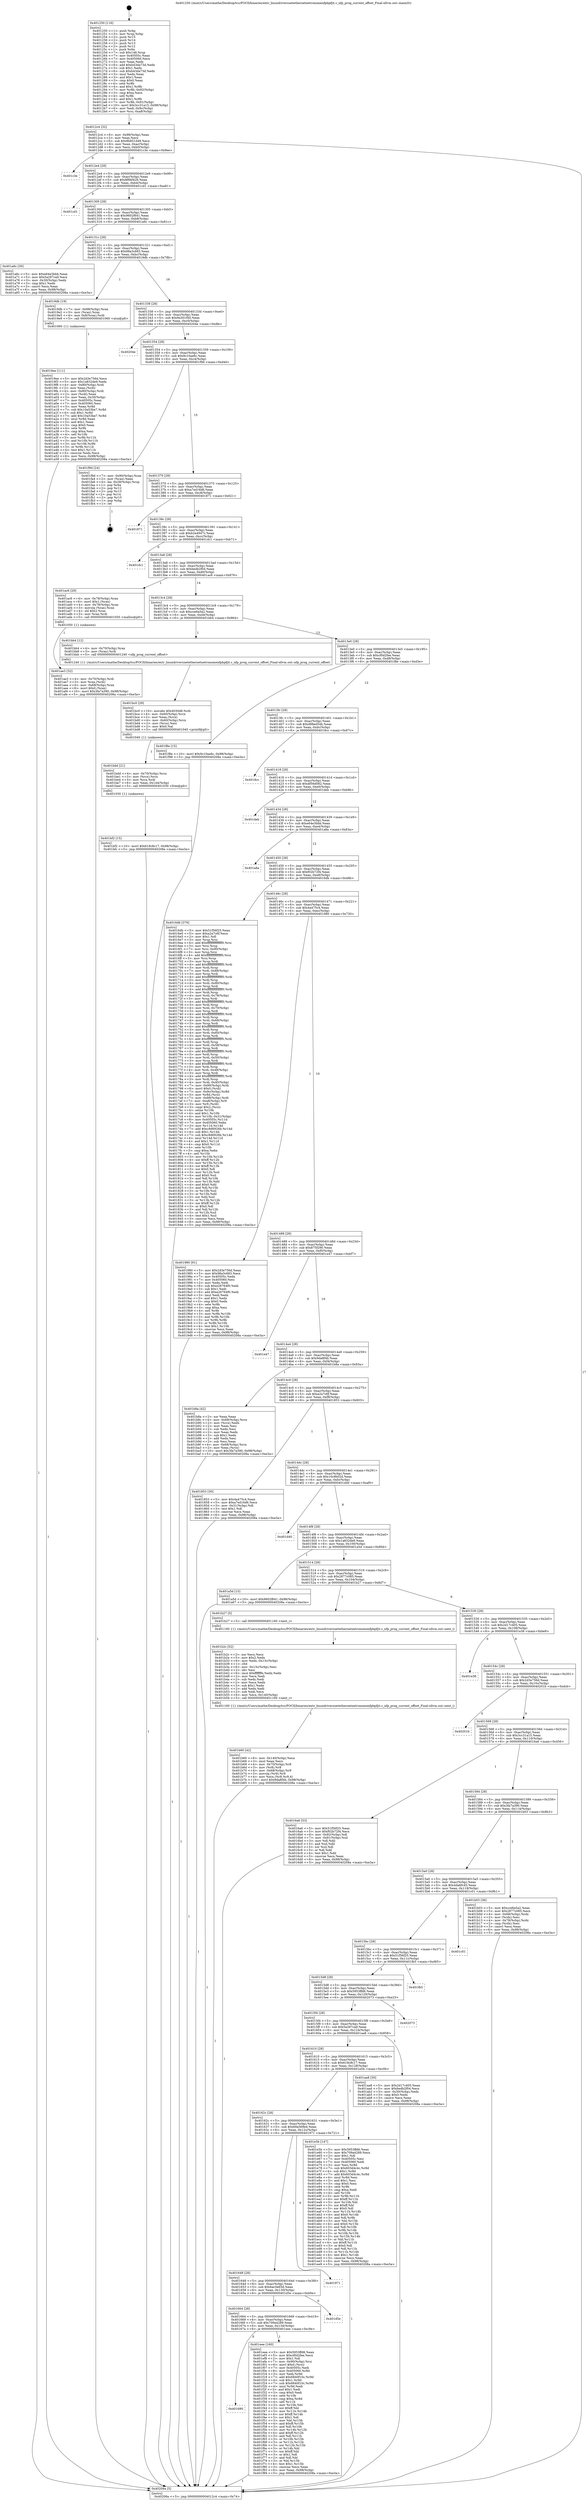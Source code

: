 digraph "0x401250" {
  label = "0x401250 (/mnt/c/Users/mathe/Desktop/tcc/POCII/binaries/extr_linuxdriversnetethernetnetronomenfpbpfjit.c_nfp_prog_current_offset_Final-ollvm.out::main(0))"
  labelloc = "t"
  node[shape=record]

  Entry [label="",width=0.3,height=0.3,shape=circle,fillcolor=black,style=filled]
  "0x4012c4" [label="{
     0x4012c4 [32]\l
     | [instrs]\l
     &nbsp;&nbsp;0x4012c4 \<+6\>: mov -0x98(%rbp),%eax\l
     &nbsp;&nbsp;0x4012ca \<+2\>: mov %eax,%ecx\l
     &nbsp;&nbsp;0x4012cc \<+6\>: sub $0x8b851d49,%ecx\l
     &nbsp;&nbsp;0x4012d2 \<+6\>: mov %eax,-0xac(%rbp)\l
     &nbsp;&nbsp;0x4012d8 \<+6\>: mov %ecx,-0xb0(%rbp)\l
     &nbsp;&nbsp;0x4012de \<+6\>: je 0000000000401c3e \<main+0x9ee\>\l
  }"]
  "0x401c3e" [label="{
     0x401c3e\l
  }", style=dashed]
  "0x4012e4" [label="{
     0x4012e4 [28]\l
     | [instrs]\l
     &nbsp;&nbsp;0x4012e4 \<+5\>: jmp 00000000004012e9 \<main+0x99\>\l
     &nbsp;&nbsp;0x4012e9 \<+6\>: mov -0xac(%rbp),%eax\l
     &nbsp;&nbsp;0x4012ef \<+5\>: sub $0x8f66f426,%eax\l
     &nbsp;&nbsp;0x4012f4 \<+6\>: mov %eax,-0xb4(%rbp)\l
     &nbsp;&nbsp;0x4012fa \<+6\>: je 0000000000401cd1 \<main+0xa81\>\l
  }"]
  Exit [label="",width=0.3,height=0.3,shape=circle,fillcolor=black,style=filled,peripheries=2]
  "0x401cd1" [label="{
     0x401cd1\l
  }", style=dashed]
  "0x401300" [label="{
     0x401300 [28]\l
     | [instrs]\l
     &nbsp;&nbsp;0x401300 \<+5\>: jmp 0000000000401305 \<main+0xb5\>\l
     &nbsp;&nbsp;0x401305 \<+6\>: mov -0xac(%rbp),%eax\l
     &nbsp;&nbsp;0x40130b \<+5\>: sub $0x9602f641,%eax\l
     &nbsp;&nbsp;0x401310 \<+6\>: mov %eax,-0xb8(%rbp)\l
     &nbsp;&nbsp;0x401316 \<+6\>: je 0000000000401a6c \<main+0x81c\>\l
  }"]
  "0x401680" [label="{
     0x401680\l
  }", style=dashed]
  "0x401a6c" [label="{
     0x401a6c [30]\l
     | [instrs]\l
     &nbsp;&nbsp;0x401a6c \<+5\>: mov $0xe64e3bbb,%eax\l
     &nbsp;&nbsp;0x401a71 \<+5\>: mov $0x5a287ca9,%ecx\l
     &nbsp;&nbsp;0x401a76 \<+3\>: mov -0x30(%rbp),%edx\l
     &nbsp;&nbsp;0x401a79 \<+3\>: cmp $0x1,%edx\l
     &nbsp;&nbsp;0x401a7c \<+3\>: cmovl %ecx,%eax\l
     &nbsp;&nbsp;0x401a7f \<+6\>: mov %eax,-0x98(%rbp)\l
     &nbsp;&nbsp;0x401a85 \<+5\>: jmp 000000000040208a \<main+0xe3a\>\l
  }"]
  "0x40131c" [label="{
     0x40131c [28]\l
     | [instrs]\l
     &nbsp;&nbsp;0x40131c \<+5\>: jmp 0000000000401321 \<main+0xd1\>\l
     &nbsp;&nbsp;0x401321 \<+6\>: mov -0xac(%rbp),%eax\l
     &nbsp;&nbsp;0x401327 \<+5\>: sub $0x98a3c683,%eax\l
     &nbsp;&nbsp;0x40132c \<+6\>: mov %eax,-0xbc(%rbp)\l
     &nbsp;&nbsp;0x401332 \<+6\>: je 00000000004019db \<main+0x78b\>\l
  }"]
  "0x401eee" [label="{
     0x401eee [160]\l
     | [instrs]\l
     &nbsp;&nbsp;0x401eee \<+5\>: mov $0x5953ffd6,%eax\l
     &nbsp;&nbsp;0x401ef3 \<+5\>: mov $0xcf0d2fee,%ecx\l
     &nbsp;&nbsp;0x401ef8 \<+2\>: mov $0x1,%dl\l
     &nbsp;&nbsp;0x401efa \<+7\>: mov -0x90(%rbp),%rsi\l
     &nbsp;&nbsp;0x401f01 \<+6\>: movl $0x0,(%rsi)\l
     &nbsp;&nbsp;0x401f07 \<+7\>: mov 0x40505c,%edi\l
     &nbsp;&nbsp;0x401f0e \<+8\>: mov 0x405060,%r8d\l
     &nbsp;&nbsp;0x401f16 \<+3\>: mov %edi,%r9d\l
     &nbsp;&nbsp;0x401f19 \<+7\>: add $0x6840f10c,%r9d\l
     &nbsp;&nbsp;0x401f20 \<+4\>: sub $0x1,%r9d\l
     &nbsp;&nbsp;0x401f24 \<+7\>: sub $0x6840f10c,%r9d\l
     &nbsp;&nbsp;0x401f2b \<+4\>: imul %r9d,%edi\l
     &nbsp;&nbsp;0x401f2f \<+3\>: and $0x1,%edi\l
     &nbsp;&nbsp;0x401f32 \<+3\>: cmp $0x0,%edi\l
     &nbsp;&nbsp;0x401f35 \<+4\>: sete %r10b\l
     &nbsp;&nbsp;0x401f39 \<+4\>: cmp $0xa,%r8d\l
     &nbsp;&nbsp;0x401f3d \<+4\>: setl %r11b\l
     &nbsp;&nbsp;0x401f41 \<+3\>: mov %r10b,%bl\l
     &nbsp;&nbsp;0x401f44 \<+3\>: xor $0xff,%bl\l
     &nbsp;&nbsp;0x401f47 \<+3\>: mov %r11b,%r14b\l
     &nbsp;&nbsp;0x401f4a \<+4\>: xor $0xff,%r14b\l
     &nbsp;&nbsp;0x401f4e \<+3\>: xor $0x1,%dl\l
     &nbsp;&nbsp;0x401f51 \<+3\>: mov %bl,%r15b\l
     &nbsp;&nbsp;0x401f54 \<+4\>: and $0xff,%r15b\l
     &nbsp;&nbsp;0x401f58 \<+3\>: and %dl,%r10b\l
     &nbsp;&nbsp;0x401f5b \<+3\>: mov %r14b,%r12b\l
     &nbsp;&nbsp;0x401f5e \<+4\>: and $0xff,%r12b\l
     &nbsp;&nbsp;0x401f62 \<+3\>: and %dl,%r11b\l
     &nbsp;&nbsp;0x401f65 \<+3\>: or %r10b,%r15b\l
     &nbsp;&nbsp;0x401f68 \<+3\>: or %r11b,%r12b\l
     &nbsp;&nbsp;0x401f6b \<+3\>: xor %r12b,%r15b\l
     &nbsp;&nbsp;0x401f6e \<+3\>: or %r14b,%bl\l
     &nbsp;&nbsp;0x401f71 \<+3\>: xor $0xff,%bl\l
     &nbsp;&nbsp;0x401f74 \<+3\>: or $0x1,%dl\l
     &nbsp;&nbsp;0x401f77 \<+2\>: and %dl,%bl\l
     &nbsp;&nbsp;0x401f79 \<+3\>: or %bl,%r15b\l
     &nbsp;&nbsp;0x401f7c \<+4\>: test $0x1,%r15b\l
     &nbsp;&nbsp;0x401f80 \<+3\>: cmovne %ecx,%eax\l
     &nbsp;&nbsp;0x401f83 \<+6\>: mov %eax,-0x98(%rbp)\l
     &nbsp;&nbsp;0x401f89 \<+5\>: jmp 000000000040208a \<main+0xe3a\>\l
  }"]
  "0x4019db" [label="{
     0x4019db [19]\l
     | [instrs]\l
     &nbsp;&nbsp;0x4019db \<+7\>: mov -0x88(%rbp),%rax\l
     &nbsp;&nbsp;0x4019e2 \<+3\>: mov (%rax),%rax\l
     &nbsp;&nbsp;0x4019e5 \<+4\>: mov 0x8(%rax),%rdi\l
     &nbsp;&nbsp;0x4019e9 \<+5\>: call 0000000000401060 \<atoi@plt\>\l
     | [calls]\l
     &nbsp;&nbsp;0x401060 \{1\} (unknown)\l
  }"]
  "0x401338" [label="{
     0x401338 [28]\l
     | [instrs]\l
     &nbsp;&nbsp;0x401338 \<+5\>: jmp 000000000040133d \<main+0xed\>\l
     &nbsp;&nbsp;0x40133d \<+6\>: mov -0xac(%rbp),%eax\l
     &nbsp;&nbsp;0x401343 \<+5\>: sub $0x9a301f40,%eax\l
     &nbsp;&nbsp;0x401348 \<+6\>: mov %eax,-0xc0(%rbp)\l
     &nbsp;&nbsp;0x40134e \<+6\>: je 000000000040204e \<main+0xdfe\>\l
  }"]
  "0x401664" [label="{
     0x401664 [28]\l
     | [instrs]\l
     &nbsp;&nbsp;0x401664 \<+5\>: jmp 0000000000401669 \<main+0x419\>\l
     &nbsp;&nbsp;0x401669 \<+6\>: mov -0xac(%rbp),%eax\l
     &nbsp;&nbsp;0x40166f \<+5\>: sub $0x709a4289,%eax\l
     &nbsp;&nbsp;0x401674 \<+6\>: mov %eax,-0x134(%rbp)\l
     &nbsp;&nbsp;0x40167a \<+6\>: je 0000000000401eee \<main+0xc9e\>\l
  }"]
  "0x40204e" [label="{
     0x40204e\l
  }", style=dashed]
  "0x401354" [label="{
     0x401354 [28]\l
     | [instrs]\l
     &nbsp;&nbsp;0x401354 \<+5\>: jmp 0000000000401359 \<main+0x109\>\l
     &nbsp;&nbsp;0x401359 \<+6\>: mov -0xac(%rbp),%eax\l
     &nbsp;&nbsp;0x40135f \<+5\>: sub $0x9c10ae6c,%eax\l
     &nbsp;&nbsp;0x401364 \<+6\>: mov %eax,-0xc4(%rbp)\l
     &nbsp;&nbsp;0x40136a \<+6\>: je 0000000000401f9d \<main+0xd4d\>\l
  }"]
  "0x401d5e" [label="{
     0x401d5e\l
  }", style=dashed]
  "0x401f9d" [label="{
     0x401f9d [24]\l
     | [instrs]\l
     &nbsp;&nbsp;0x401f9d \<+7\>: mov -0x90(%rbp),%rax\l
     &nbsp;&nbsp;0x401fa4 \<+2\>: mov (%rax),%eax\l
     &nbsp;&nbsp;0x401fa6 \<+4\>: lea -0x28(%rbp),%rsp\l
     &nbsp;&nbsp;0x401faa \<+1\>: pop %rbx\l
     &nbsp;&nbsp;0x401fab \<+2\>: pop %r12\l
     &nbsp;&nbsp;0x401fad \<+2\>: pop %r13\l
     &nbsp;&nbsp;0x401faf \<+2\>: pop %r14\l
     &nbsp;&nbsp;0x401fb1 \<+2\>: pop %r15\l
     &nbsp;&nbsp;0x401fb3 \<+1\>: pop %rbp\l
     &nbsp;&nbsp;0x401fb4 \<+1\>: ret\l
  }"]
  "0x401370" [label="{
     0x401370 [28]\l
     | [instrs]\l
     &nbsp;&nbsp;0x401370 \<+5\>: jmp 0000000000401375 \<main+0x125\>\l
     &nbsp;&nbsp;0x401375 \<+6\>: mov -0xac(%rbp),%eax\l
     &nbsp;&nbsp;0x40137b \<+5\>: sub $0xa7ed16d6,%eax\l
     &nbsp;&nbsp;0x401380 \<+6\>: mov %eax,-0xc8(%rbp)\l
     &nbsp;&nbsp;0x401386 \<+6\>: je 0000000000401871 \<main+0x621\>\l
  }"]
  "0x401648" [label="{
     0x401648 [28]\l
     | [instrs]\l
     &nbsp;&nbsp;0x401648 \<+5\>: jmp 000000000040164d \<main+0x3fd\>\l
     &nbsp;&nbsp;0x40164d \<+6\>: mov -0xac(%rbp),%eax\l
     &nbsp;&nbsp;0x401653 \<+5\>: sub $0x6ac5e65d,%eax\l
     &nbsp;&nbsp;0x401658 \<+6\>: mov %eax,-0x130(%rbp)\l
     &nbsp;&nbsp;0x40165e \<+6\>: je 0000000000401d5e \<main+0xb0e\>\l
  }"]
  "0x401871" [label="{
     0x401871\l
  }", style=dashed]
  "0x40138c" [label="{
     0x40138c [28]\l
     | [instrs]\l
     &nbsp;&nbsp;0x40138c \<+5\>: jmp 0000000000401391 \<main+0x141\>\l
     &nbsp;&nbsp;0x401391 \<+6\>: mov -0xac(%rbp),%eax\l
     &nbsp;&nbsp;0x401397 \<+5\>: sub $0xb2e4947c,%eax\l
     &nbsp;&nbsp;0x40139c \<+6\>: mov %eax,-0xcc(%rbp)\l
     &nbsp;&nbsp;0x4013a2 \<+6\>: je 0000000000401dc1 \<main+0xb71\>\l
  }"]
  "0x401971" [label="{
     0x401971\l
  }", style=dashed]
  "0x401dc1" [label="{
     0x401dc1\l
  }", style=dashed]
  "0x4013a8" [label="{
     0x4013a8 [28]\l
     | [instrs]\l
     &nbsp;&nbsp;0x4013a8 \<+5\>: jmp 00000000004013ad \<main+0x15d\>\l
     &nbsp;&nbsp;0x4013ad \<+6\>: mov -0xac(%rbp),%eax\l
     &nbsp;&nbsp;0x4013b3 \<+5\>: sub $0xbedb2f04,%eax\l
     &nbsp;&nbsp;0x4013b8 \<+6\>: mov %eax,-0xd0(%rbp)\l
     &nbsp;&nbsp;0x4013be \<+6\>: je 0000000000401ac6 \<main+0x876\>\l
  }"]
  "0x40162c" [label="{
     0x40162c [28]\l
     | [instrs]\l
     &nbsp;&nbsp;0x40162c \<+5\>: jmp 0000000000401631 \<main+0x3e1\>\l
     &nbsp;&nbsp;0x401631 \<+6\>: mov -0xac(%rbp),%eax\l
     &nbsp;&nbsp;0x401637 \<+5\>: sub $0x69a569e4,%eax\l
     &nbsp;&nbsp;0x40163c \<+6\>: mov %eax,-0x12c(%rbp)\l
     &nbsp;&nbsp;0x401642 \<+6\>: je 0000000000401971 \<main+0x721\>\l
  }"]
  "0x401ac6" [label="{
     0x401ac6 [29]\l
     | [instrs]\l
     &nbsp;&nbsp;0x401ac6 \<+4\>: mov -0x78(%rbp),%rax\l
     &nbsp;&nbsp;0x401aca \<+6\>: movl $0x1,(%rax)\l
     &nbsp;&nbsp;0x401ad0 \<+4\>: mov -0x78(%rbp),%rax\l
     &nbsp;&nbsp;0x401ad4 \<+3\>: movslq (%rax),%rax\l
     &nbsp;&nbsp;0x401ad7 \<+4\>: shl $0x2,%rax\l
     &nbsp;&nbsp;0x401adb \<+3\>: mov %rax,%rdi\l
     &nbsp;&nbsp;0x401ade \<+5\>: call 0000000000401050 \<malloc@plt\>\l
     | [calls]\l
     &nbsp;&nbsp;0x401050 \{1\} (unknown)\l
  }"]
  "0x4013c4" [label="{
     0x4013c4 [28]\l
     | [instrs]\l
     &nbsp;&nbsp;0x4013c4 \<+5\>: jmp 00000000004013c9 \<main+0x179\>\l
     &nbsp;&nbsp;0x4013c9 \<+6\>: mov -0xac(%rbp),%eax\l
     &nbsp;&nbsp;0x4013cf \<+5\>: sub $0xcce6a5a2,%eax\l
     &nbsp;&nbsp;0x4013d4 \<+6\>: mov %eax,-0xd4(%rbp)\l
     &nbsp;&nbsp;0x4013da \<+6\>: je 0000000000401bb4 \<main+0x964\>\l
  }"]
  "0x401e5b" [label="{
     0x401e5b [147]\l
     | [instrs]\l
     &nbsp;&nbsp;0x401e5b \<+5\>: mov $0x5953ffd6,%eax\l
     &nbsp;&nbsp;0x401e60 \<+5\>: mov $0x709a4289,%ecx\l
     &nbsp;&nbsp;0x401e65 \<+2\>: mov $0x1,%dl\l
     &nbsp;&nbsp;0x401e67 \<+7\>: mov 0x40505c,%esi\l
     &nbsp;&nbsp;0x401e6e \<+7\>: mov 0x405060,%edi\l
     &nbsp;&nbsp;0x401e75 \<+3\>: mov %esi,%r8d\l
     &nbsp;&nbsp;0x401e78 \<+7\>: sub $0x603d4c4c,%r8d\l
     &nbsp;&nbsp;0x401e7f \<+4\>: sub $0x1,%r8d\l
     &nbsp;&nbsp;0x401e83 \<+7\>: add $0x603d4c4c,%r8d\l
     &nbsp;&nbsp;0x401e8a \<+4\>: imul %r8d,%esi\l
     &nbsp;&nbsp;0x401e8e \<+3\>: and $0x1,%esi\l
     &nbsp;&nbsp;0x401e91 \<+3\>: cmp $0x0,%esi\l
     &nbsp;&nbsp;0x401e94 \<+4\>: sete %r9b\l
     &nbsp;&nbsp;0x401e98 \<+3\>: cmp $0xa,%edi\l
     &nbsp;&nbsp;0x401e9b \<+4\>: setl %r10b\l
     &nbsp;&nbsp;0x401e9f \<+3\>: mov %r9b,%r11b\l
     &nbsp;&nbsp;0x401ea2 \<+4\>: xor $0xff,%r11b\l
     &nbsp;&nbsp;0x401ea6 \<+3\>: mov %r10b,%bl\l
     &nbsp;&nbsp;0x401ea9 \<+3\>: xor $0xff,%bl\l
     &nbsp;&nbsp;0x401eac \<+3\>: xor $0x0,%dl\l
     &nbsp;&nbsp;0x401eaf \<+3\>: mov %r11b,%r14b\l
     &nbsp;&nbsp;0x401eb2 \<+4\>: and $0x0,%r14b\l
     &nbsp;&nbsp;0x401eb6 \<+3\>: and %dl,%r9b\l
     &nbsp;&nbsp;0x401eb9 \<+3\>: mov %bl,%r15b\l
     &nbsp;&nbsp;0x401ebc \<+4\>: and $0x0,%r15b\l
     &nbsp;&nbsp;0x401ec0 \<+3\>: and %dl,%r10b\l
     &nbsp;&nbsp;0x401ec3 \<+3\>: or %r9b,%r14b\l
     &nbsp;&nbsp;0x401ec6 \<+3\>: or %r10b,%r15b\l
     &nbsp;&nbsp;0x401ec9 \<+3\>: xor %r15b,%r14b\l
     &nbsp;&nbsp;0x401ecc \<+3\>: or %bl,%r11b\l
     &nbsp;&nbsp;0x401ecf \<+4\>: xor $0xff,%r11b\l
     &nbsp;&nbsp;0x401ed3 \<+3\>: or $0x0,%dl\l
     &nbsp;&nbsp;0x401ed6 \<+3\>: and %dl,%r11b\l
     &nbsp;&nbsp;0x401ed9 \<+3\>: or %r11b,%r14b\l
     &nbsp;&nbsp;0x401edc \<+4\>: test $0x1,%r14b\l
     &nbsp;&nbsp;0x401ee0 \<+3\>: cmovne %ecx,%eax\l
     &nbsp;&nbsp;0x401ee3 \<+6\>: mov %eax,-0x98(%rbp)\l
     &nbsp;&nbsp;0x401ee9 \<+5\>: jmp 000000000040208a \<main+0xe3a\>\l
  }"]
  "0x401bb4" [label="{
     0x401bb4 [12]\l
     | [instrs]\l
     &nbsp;&nbsp;0x401bb4 \<+4\>: mov -0x70(%rbp),%rax\l
     &nbsp;&nbsp;0x401bb8 \<+3\>: mov (%rax),%rdi\l
     &nbsp;&nbsp;0x401bbb \<+5\>: call 0000000000401240 \<nfp_prog_current_offset\>\l
     | [calls]\l
     &nbsp;&nbsp;0x401240 \{1\} (/mnt/c/Users/mathe/Desktop/tcc/POCII/binaries/extr_linuxdriversnetethernetnetronomenfpbpfjit.c_nfp_prog_current_offset_Final-ollvm.out::nfp_prog_current_offset)\l
  }"]
  "0x4013e0" [label="{
     0x4013e0 [28]\l
     | [instrs]\l
     &nbsp;&nbsp;0x4013e0 \<+5\>: jmp 00000000004013e5 \<main+0x195\>\l
     &nbsp;&nbsp;0x4013e5 \<+6\>: mov -0xac(%rbp),%eax\l
     &nbsp;&nbsp;0x4013eb \<+5\>: sub $0xcf0d2fee,%eax\l
     &nbsp;&nbsp;0x4013f0 \<+6\>: mov %eax,-0xd8(%rbp)\l
     &nbsp;&nbsp;0x4013f6 \<+6\>: je 0000000000401f8e \<main+0xd3e\>\l
  }"]
  "0x401bf2" [label="{
     0x401bf2 [15]\l
     | [instrs]\l
     &nbsp;&nbsp;0x401bf2 \<+10\>: movl $0x618c8c17,-0x98(%rbp)\l
     &nbsp;&nbsp;0x401bfc \<+5\>: jmp 000000000040208a \<main+0xe3a\>\l
  }"]
  "0x401f8e" [label="{
     0x401f8e [15]\l
     | [instrs]\l
     &nbsp;&nbsp;0x401f8e \<+10\>: movl $0x9c10ae6c,-0x98(%rbp)\l
     &nbsp;&nbsp;0x401f98 \<+5\>: jmp 000000000040208a \<main+0xe3a\>\l
  }"]
  "0x4013fc" [label="{
     0x4013fc [28]\l
     | [instrs]\l
     &nbsp;&nbsp;0x4013fc \<+5\>: jmp 0000000000401401 \<main+0x1b1\>\l
     &nbsp;&nbsp;0x401401 \<+6\>: mov -0xac(%rbp),%eax\l
     &nbsp;&nbsp;0x401407 \<+5\>: sub $0xd88ed54b,%eax\l
     &nbsp;&nbsp;0x40140c \<+6\>: mov %eax,-0xdc(%rbp)\l
     &nbsp;&nbsp;0x401412 \<+6\>: je 00000000004018cc \<main+0x67c\>\l
  }"]
  "0x401bdd" [label="{
     0x401bdd [21]\l
     | [instrs]\l
     &nbsp;&nbsp;0x401bdd \<+4\>: mov -0x70(%rbp),%rcx\l
     &nbsp;&nbsp;0x401be1 \<+3\>: mov (%rcx),%rcx\l
     &nbsp;&nbsp;0x401be4 \<+3\>: mov %rcx,%rdi\l
     &nbsp;&nbsp;0x401be7 \<+6\>: mov %eax,-0x144(%rbp)\l
     &nbsp;&nbsp;0x401bed \<+5\>: call 0000000000401030 \<free@plt\>\l
     | [calls]\l
     &nbsp;&nbsp;0x401030 \{1\} (unknown)\l
  }"]
  "0x4018cc" [label="{
     0x4018cc\l
  }", style=dashed]
  "0x401418" [label="{
     0x401418 [28]\l
     | [instrs]\l
     &nbsp;&nbsp;0x401418 \<+5\>: jmp 000000000040141d \<main+0x1cd\>\l
     &nbsp;&nbsp;0x40141d \<+6\>: mov -0xac(%rbp),%eax\l
     &nbsp;&nbsp;0x401423 \<+5\>: sub $0xdf56d082,%eax\l
     &nbsp;&nbsp;0x401428 \<+6\>: mov %eax,-0xe0(%rbp)\l
     &nbsp;&nbsp;0x40142e \<+6\>: je 0000000000401deb \<main+0xb9b\>\l
  }"]
  "0x401bc0" [label="{
     0x401bc0 [29]\l
     | [instrs]\l
     &nbsp;&nbsp;0x401bc0 \<+10\>: movabs $0x4030d6,%rdi\l
     &nbsp;&nbsp;0x401bca \<+4\>: mov -0x60(%rbp),%rcx\l
     &nbsp;&nbsp;0x401bce \<+2\>: mov %eax,(%rcx)\l
     &nbsp;&nbsp;0x401bd0 \<+4\>: mov -0x60(%rbp),%rcx\l
     &nbsp;&nbsp;0x401bd4 \<+2\>: mov (%rcx),%esi\l
     &nbsp;&nbsp;0x401bd6 \<+2\>: mov $0x0,%al\l
     &nbsp;&nbsp;0x401bd8 \<+5\>: call 0000000000401040 \<printf@plt\>\l
     | [calls]\l
     &nbsp;&nbsp;0x401040 \{1\} (unknown)\l
  }"]
  "0x401deb" [label="{
     0x401deb\l
  }", style=dashed]
  "0x401434" [label="{
     0x401434 [28]\l
     | [instrs]\l
     &nbsp;&nbsp;0x401434 \<+5\>: jmp 0000000000401439 \<main+0x1e9\>\l
     &nbsp;&nbsp;0x401439 \<+6\>: mov -0xac(%rbp),%eax\l
     &nbsp;&nbsp;0x40143f \<+5\>: sub $0xe64e3bbb,%eax\l
     &nbsp;&nbsp;0x401444 \<+6\>: mov %eax,-0xe4(%rbp)\l
     &nbsp;&nbsp;0x40144a \<+6\>: je 0000000000401a8a \<main+0x83a\>\l
  }"]
  "0x401b60" [label="{
     0x401b60 [42]\l
     | [instrs]\l
     &nbsp;&nbsp;0x401b60 \<+6\>: mov -0x140(%rbp),%ecx\l
     &nbsp;&nbsp;0x401b66 \<+3\>: imul %eax,%ecx\l
     &nbsp;&nbsp;0x401b69 \<+4\>: mov -0x70(%rbp),%r8\l
     &nbsp;&nbsp;0x401b6d \<+3\>: mov (%r8),%r8\l
     &nbsp;&nbsp;0x401b70 \<+4\>: mov -0x68(%rbp),%r9\l
     &nbsp;&nbsp;0x401b74 \<+3\>: movslq (%r9),%r9\l
     &nbsp;&nbsp;0x401b77 \<+4\>: mov %ecx,(%r8,%r9,4)\l
     &nbsp;&nbsp;0x401b7b \<+10\>: movl $0x9da8f4b,-0x98(%rbp)\l
     &nbsp;&nbsp;0x401b85 \<+5\>: jmp 000000000040208a \<main+0xe3a\>\l
  }"]
  "0x401a8a" [label="{
     0x401a8a\l
  }", style=dashed]
  "0x401450" [label="{
     0x401450 [28]\l
     | [instrs]\l
     &nbsp;&nbsp;0x401450 \<+5\>: jmp 0000000000401455 \<main+0x205\>\l
     &nbsp;&nbsp;0x401455 \<+6\>: mov -0xac(%rbp),%eax\l
     &nbsp;&nbsp;0x40145b \<+5\>: sub $0xf02b72f4,%eax\l
     &nbsp;&nbsp;0x401460 \<+6\>: mov %eax,-0xe8(%rbp)\l
     &nbsp;&nbsp;0x401466 \<+6\>: je 00000000004016db \<main+0x48b\>\l
  }"]
  "0x401b2c" [label="{
     0x401b2c [52]\l
     | [instrs]\l
     &nbsp;&nbsp;0x401b2c \<+2\>: xor %ecx,%ecx\l
     &nbsp;&nbsp;0x401b2e \<+5\>: mov $0x2,%edx\l
     &nbsp;&nbsp;0x401b33 \<+6\>: mov %edx,-0x13c(%rbp)\l
     &nbsp;&nbsp;0x401b39 \<+1\>: cltd\l
     &nbsp;&nbsp;0x401b3a \<+6\>: mov -0x13c(%rbp),%esi\l
     &nbsp;&nbsp;0x401b40 \<+2\>: idiv %esi\l
     &nbsp;&nbsp;0x401b42 \<+6\>: imul $0xfffffffe,%edx,%edx\l
     &nbsp;&nbsp;0x401b48 \<+2\>: mov %ecx,%edi\l
     &nbsp;&nbsp;0x401b4a \<+2\>: sub %edx,%edi\l
     &nbsp;&nbsp;0x401b4c \<+2\>: mov %ecx,%edx\l
     &nbsp;&nbsp;0x401b4e \<+3\>: sub $0x1,%edx\l
     &nbsp;&nbsp;0x401b51 \<+2\>: add %edx,%edi\l
     &nbsp;&nbsp;0x401b53 \<+2\>: sub %edi,%ecx\l
     &nbsp;&nbsp;0x401b55 \<+6\>: mov %ecx,-0x140(%rbp)\l
     &nbsp;&nbsp;0x401b5b \<+5\>: call 0000000000401160 \<next_i\>\l
     | [calls]\l
     &nbsp;&nbsp;0x401160 \{1\} (/mnt/c/Users/mathe/Desktop/tcc/POCII/binaries/extr_linuxdriversnetethernetnetronomenfpbpfjit.c_nfp_prog_current_offset_Final-ollvm.out::next_i)\l
  }"]
  "0x4016db" [label="{
     0x4016db [376]\l
     | [instrs]\l
     &nbsp;&nbsp;0x4016db \<+5\>: mov $0x51f56f25,%eax\l
     &nbsp;&nbsp;0x4016e0 \<+5\>: mov $0xa2a7c6f,%ecx\l
     &nbsp;&nbsp;0x4016e5 \<+2\>: mov $0x1,%dl\l
     &nbsp;&nbsp;0x4016e7 \<+3\>: mov %rsp,%rsi\l
     &nbsp;&nbsp;0x4016ea \<+4\>: add $0xfffffffffffffff0,%rsi\l
     &nbsp;&nbsp;0x4016ee \<+3\>: mov %rsi,%rsp\l
     &nbsp;&nbsp;0x4016f1 \<+7\>: mov %rsi,-0x90(%rbp)\l
     &nbsp;&nbsp;0x4016f8 \<+3\>: mov %rsp,%rsi\l
     &nbsp;&nbsp;0x4016fb \<+4\>: add $0xfffffffffffffff0,%rsi\l
     &nbsp;&nbsp;0x4016ff \<+3\>: mov %rsi,%rsp\l
     &nbsp;&nbsp;0x401702 \<+3\>: mov %rsp,%rdi\l
     &nbsp;&nbsp;0x401705 \<+4\>: add $0xfffffffffffffff0,%rdi\l
     &nbsp;&nbsp;0x401709 \<+3\>: mov %rdi,%rsp\l
     &nbsp;&nbsp;0x40170c \<+7\>: mov %rdi,-0x88(%rbp)\l
     &nbsp;&nbsp;0x401713 \<+3\>: mov %rsp,%rdi\l
     &nbsp;&nbsp;0x401716 \<+4\>: add $0xfffffffffffffff0,%rdi\l
     &nbsp;&nbsp;0x40171a \<+3\>: mov %rdi,%rsp\l
     &nbsp;&nbsp;0x40171d \<+4\>: mov %rdi,-0x80(%rbp)\l
     &nbsp;&nbsp;0x401721 \<+3\>: mov %rsp,%rdi\l
     &nbsp;&nbsp;0x401724 \<+4\>: add $0xfffffffffffffff0,%rdi\l
     &nbsp;&nbsp;0x401728 \<+3\>: mov %rdi,%rsp\l
     &nbsp;&nbsp;0x40172b \<+4\>: mov %rdi,-0x78(%rbp)\l
     &nbsp;&nbsp;0x40172f \<+3\>: mov %rsp,%rdi\l
     &nbsp;&nbsp;0x401732 \<+4\>: add $0xfffffffffffffff0,%rdi\l
     &nbsp;&nbsp;0x401736 \<+3\>: mov %rdi,%rsp\l
     &nbsp;&nbsp;0x401739 \<+4\>: mov %rdi,-0x70(%rbp)\l
     &nbsp;&nbsp;0x40173d \<+3\>: mov %rsp,%rdi\l
     &nbsp;&nbsp;0x401740 \<+4\>: add $0xfffffffffffffff0,%rdi\l
     &nbsp;&nbsp;0x401744 \<+3\>: mov %rdi,%rsp\l
     &nbsp;&nbsp;0x401747 \<+4\>: mov %rdi,-0x68(%rbp)\l
     &nbsp;&nbsp;0x40174b \<+3\>: mov %rsp,%rdi\l
     &nbsp;&nbsp;0x40174e \<+4\>: add $0xfffffffffffffff0,%rdi\l
     &nbsp;&nbsp;0x401752 \<+3\>: mov %rdi,%rsp\l
     &nbsp;&nbsp;0x401755 \<+4\>: mov %rdi,-0x60(%rbp)\l
     &nbsp;&nbsp;0x401759 \<+3\>: mov %rsp,%rdi\l
     &nbsp;&nbsp;0x40175c \<+4\>: add $0xfffffffffffffff0,%rdi\l
     &nbsp;&nbsp;0x401760 \<+3\>: mov %rdi,%rsp\l
     &nbsp;&nbsp;0x401763 \<+4\>: mov %rdi,-0x58(%rbp)\l
     &nbsp;&nbsp;0x401767 \<+3\>: mov %rsp,%rdi\l
     &nbsp;&nbsp;0x40176a \<+4\>: add $0xfffffffffffffff0,%rdi\l
     &nbsp;&nbsp;0x40176e \<+3\>: mov %rdi,%rsp\l
     &nbsp;&nbsp;0x401771 \<+4\>: mov %rdi,-0x50(%rbp)\l
     &nbsp;&nbsp;0x401775 \<+3\>: mov %rsp,%rdi\l
     &nbsp;&nbsp;0x401778 \<+4\>: add $0xfffffffffffffff0,%rdi\l
     &nbsp;&nbsp;0x40177c \<+3\>: mov %rdi,%rsp\l
     &nbsp;&nbsp;0x40177f \<+4\>: mov %rdi,-0x48(%rbp)\l
     &nbsp;&nbsp;0x401783 \<+3\>: mov %rsp,%rdi\l
     &nbsp;&nbsp;0x401786 \<+4\>: add $0xfffffffffffffff0,%rdi\l
     &nbsp;&nbsp;0x40178a \<+3\>: mov %rdi,%rsp\l
     &nbsp;&nbsp;0x40178d \<+4\>: mov %rdi,-0x40(%rbp)\l
     &nbsp;&nbsp;0x401791 \<+7\>: mov -0x90(%rbp),%rdi\l
     &nbsp;&nbsp;0x401798 \<+6\>: movl $0x0,(%rdi)\l
     &nbsp;&nbsp;0x40179e \<+7\>: mov -0x9c(%rbp),%r8d\l
     &nbsp;&nbsp;0x4017a5 \<+3\>: mov %r8d,(%rsi)\l
     &nbsp;&nbsp;0x4017a8 \<+7\>: mov -0x88(%rbp),%rdi\l
     &nbsp;&nbsp;0x4017af \<+7\>: mov -0xa8(%rbp),%r9\l
     &nbsp;&nbsp;0x4017b6 \<+3\>: mov %r9,(%rdi)\l
     &nbsp;&nbsp;0x4017b9 \<+3\>: cmpl $0x2,(%rsi)\l
     &nbsp;&nbsp;0x4017bc \<+4\>: setne %r10b\l
     &nbsp;&nbsp;0x4017c0 \<+4\>: and $0x1,%r10b\l
     &nbsp;&nbsp;0x4017c4 \<+4\>: mov %r10b,-0x31(%rbp)\l
     &nbsp;&nbsp;0x4017c8 \<+8\>: mov 0x40505c,%r11d\l
     &nbsp;&nbsp;0x4017d0 \<+7\>: mov 0x405060,%ebx\l
     &nbsp;&nbsp;0x4017d7 \<+3\>: mov %r11d,%r14d\l
     &nbsp;&nbsp;0x4017da \<+7\>: add $0xc9d6926b,%r14d\l
     &nbsp;&nbsp;0x4017e1 \<+4\>: sub $0x1,%r14d\l
     &nbsp;&nbsp;0x4017e5 \<+7\>: sub $0xc9d6926b,%r14d\l
     &nbsp;&nbsp;0x4017ec \<+4\>: imul %r14d,%r11d\l
     &nbsp;&nbsp;0x4017f0 \<+4\>: and $0x1,%r11d\l
     &nbsp;&nbsp;0x4017f4 \<+4\>: cmp $0x0,%r11d\l
     &nbsp;&nbsp;0x4017f8 \<+4\>: sete %r10b\l
     &nbsp;&nbsp;0x4017fc \<+3\>: cmp $0xa,%ebx\l
     &nbsp;&nbsp;0x4017ff \<+4\>: setl %r15b\l
     &nbsp;&nbsp;0x401803 \<+3\>: mov %r10b,%r12b\l
     &nbsp;&nbsp;0x401806 \<+4\>: xor $0xff,%r12b\l
     &nbsp;&nbsp;0x40180a \<+3\>: mov %r15b,%r13b\l
     &nbsp;&nbsp;0x40180d \<+4\>: xor $0xff,%r13b\l
     &nbsp;&nbsp;0x401811 \<+3\>: xor $0x0,%dl\l
     &nbsp;&nbsp;0x401814 \<+3\>: mov %r12b,%sil\l
     &nbsp;&nbsp;0x401817 \<+4\>: and $0x0,%sil\l
     &nbsp;&nbsp;0x40181b \<+3\>: and %dl,%r10b\l
     &nbsp;&nbsp;0x40181e \<+3\>: mov %r13b,%dil\l
     &nbsp;&nbsp;0x401821 \<+4\>: and $0x0,%dil\l
     &nbsp;&nbsp;0x401825 \<+3\>: and %dl,%r15b\l
     &nbsp;&nbsp;0x401828 \<+3\>: or %r10b,%sil\l
     &nbsp;&nbsp;0x40182b \<+3\>: or %r15b,%dil\l
     &nbsp;&nbsp;0x40182e \<+3\>: xor %dil,%sil\l
     &nbsp;&nbsp;0x401831 \<+3\>: or %r13b,%r12b\l
     &nbsp;&nbsp;0x401834 \<+4\>: xor $0xff,%r12b\l
     &nbsp;&nbsp;0x401838 \<+3\>: or $0x0,%dl\l
     &nbsp;&nbsp;0x40183b \<+3\>: and %dl,%r12b\l
     &nbsp;&nbsp;0x40183e \<+3\>: or %r12b,%sil\l
     &nbsp;&nbsp;0x401841 \<+4\>: test $0x1,%sil\l
     &nbsp;&nbsp;0x401845 \<+3\>: cmovne %ecx,%eax\l
     &nbsp;&nbsp;0x401848 \<+6\>: mov %eax,-0x98(%rbp)\l
     &nbsp;&nbsp;0x40184e \<+5\>: jmp 000000000040208a \<main+0xe3a\>\l
  }"]
  "0x40146c" [label="{
     0x40146c [28]\l
     | [instrs]\l
     &nbsp;&nbsp;0x40146c \<+5\>: jmp 0000000000401471 \<main+0x221\>\l
     &nbsp;&nbsp;0x401471 \<+6\>: mov -0xac(%rbp),%eax\l
     &nbsp;&nbsp;0x401477 \<+5\>: sub $0x4a475c4,%eax\l
     &nbsp;&nbsp;0x40147c \<+6\>: mov %eax,-0xec(%rbp)\l
     &nbsp;&nbsp;0x401482 \<+6\>: je 0000000000401980 \<main+0x730\>\l
  }"]
  "0x401ae3" [label="{
     0x401ae3 [32]\l
     | [instrs]\l
     &nbsp;&nbsp;0x401ae3 \<+4\>: mov -0x70(%rbp),%rdi\l
     &nbsp;&nbsp;0x401ae7 \<+3\>: mov %rax,(%rdi)\l
     &nbsp;&nbsp;0x401aea \<+4\>: mov -0x68(%rbp),%rax\l
     &nbsp;&nbsp;0x401aee \<+6\>: movl $0x0,(%rax)\l
     &nbsp;&nbsp;0x401af4 \<+10\>: movl $0x3fa7a390,-0x98(%rbp)\l
     &nbsp;&nbsp;0x401afe \<+5\>: jmp 000000000040208a \<main+0xe3a\>\l
  }"]
  "0x401980" [label="{
     0x401980 [91]\l
     | [instrs]\l
     &nbsp;&nbsp;0x401980 \<+5\>: mov $0x2d3e756d,%eax\l
     &nbsp;&nbsp;0x401985 \<+5\>: mov $0x98a3c683,%ecx\l
     &nbsp;&nbsp;0x40198a \<+7\>: mov 0x40505c,%edx\l
     &nbsp;&nbsp;0x401991 \<+7\>: mov 0x405060,%esi\l
     &nbsp;&nbsp;0x401998 \<+2\>: mov %edx,%edi\l
     &nbsp;&nbsp;0x40199a \<+6\>: sub $0xe26764f0,%edi\l
     &nbsp;&nbsp;0x4019a0 \<+3\>: sub $0x1,%edi\l
     &nbsp;&nbsp;0x4019a3 \<+6\>: add $0xe26764f0,%edi\l
     &nbsp;&nbsp;0x4019a9 \<+3\>: imul %edi,%edx\l
     &nbsp;&nbsp;0x4019ac \<+3\>: and $0x1,%edx\l
     &nbsp;&nbsp;0x4019af \<+3\>: cmp $0x0,%edx\l
     &nbsp;&nbsp;0x4019b2 \<+4\>: sete %r8b\l
     &nbsp;&nbsp;0x4019b6 \<+3\>: cmp $0xa,%esi\l
     &nbsp;&nbsp;0x4019b9 \<+4\>: setl %r9b\l
     &nbsp;&nbsp;0x4019bd \<+3\>: mov %r8b,%r10b\l
     &nbsp;&nbsp;0x4019c0 \<+3\>: and %r9b,%r10b\l
     &nbsp;&nbsp;0x4019c3 \<+3\>: xor %r9b,%r8b\l
     &nbsp;&nbsp;0x4019c6 \<+3\>: or %r8b,%r10b\l
     &nbsp;&nbsp;0x4019c9 \<+4\>: test $0x1,%r10b\l
     &nbsp;&nbsp;0x4019cd \<+3\>: cmovne %ecx,%eax\l
     &nbsp;&nbsp;0x4019d0 \<+6\>: mov %eax,-0x98(%rbp)\l
     &nbsp;&nbsp;0x4019d6 \<+5\>: jmp 000000000040208a \<main+0xe3a\>\l
  }"]
  "0x401488" [label="{
     0x401488 [28]\l
     | [instrs]\l
     &nbsp;&nbsp;0x401488 \<+5\>: jmp 000000000040148d \<main+0x23d\>\l
     &nbsp;&nbsp;0x40148d \<+6\>: mov -0xac(%rbp),%eax\l
     &nbsp;&nbsp;0x401493 \<+5\>: sub $0x875f290,%eax\l
     &nbsp;&nbsp;0x401498 \<+6\>: mov %eax,-0xf0(%rbp)\l
     &nbsp;&nbsp;0x40149e \<+6\>: je 0000000000401e47 \<main+0xbf7\>\l
  }"]
  "0x401610" [label="{
     0x401610 [28]\l
     | [instrs]\l
     &nbsp;&nbsp;0x401610 \<+5\>: jmp 0000000000401615 \<main+0x3c5\>\l
     &nbsp;&nbsp;0x401615 \<+6\>: mov -0xac(%rbp),%eax\l
     &nbsp;&nbsp;0x40161b \<+5\>: sub $0x618c8c17,%eax\l
     &nbsp;&nbsp;0x401620 \<+6\>: mov %eax,-0x128(%rbp)\l
     &nbsp;&nbsp;0x401626 \<+6\>: je 0000000000401e5b \<main+0xc0b\>\l
  }"]
  "0x401e47" [label="{
     0x401e47\l
  }", style=dashed]
  "0x4014a4" [label="{
     0x4014a4 [28]\l
     | [instrs]\l
     &nbsp;&nbsp;0x4014a4 \<+5\>: jmp 00000000004014a9 \<main+0x259\>\l
     &nbsp;&nbsp;0x4014a9 \<+6\>: mov -0xac(%rbp),%eax\l
     &nbsp;&nbsp;0x4014af \<+5\>: sub $0x9da8f4b,%eax\l
     &nbsp;&nbsp;0x4014b4 \<+6\>: mov %eax,-0xf4(%rbp)\l
     &nbsp;&nbsp;0x4014ba \<+6\>: je 0000000000401b8a \<main+0x93a\>\l
  }"]
  "0x401aa8" [label="{
     0x401aa8 [30]\l
     | [instrs]\l
     &nbsp;&nbsp;0x401aa8 \<+5\>: mov $0x2d17c405,%eax\l
     &nbsp;&nbsp;0x401aad \<+5\>: mov $0xbedb2f04,%ecx\l
     &nbsp;&nbsp;0x401ab2 \<+3\>: mov -0x30(%rbp),%edx\l
     &nbsp;&nbsp;0x401ab5 \<+3\>: cmp $0x0,%edx\l
     &nbsp;&nbsp;0x401ab8 \<+3\>: cmove %ecx,%eax\l
     &nbsp;&nbsp;0x401abb \<+6\>: mov %eax,-0x98(%rbp)\l
     &nbsp;&nbsp;0x401ac1 \<+5\>: jmp 000000000040208a \<main+0xe3a\>\l
  }"]
  "0x401b8a" [label="{
     0x401b8a [42]\l
     | [instrs]\l
     &nbsp;&nbsp;0x401b8a \<+2\>: xor %eax,%eax\l
     &nbsp;&nbsp;0x401b8c \<+4\>: mov -0x68(%rbp),%rcx\l
     &nbsp;&nbsp;0x401b90 \<+2\>: mov (%rcx),%edx\l
     &nbsp;&nbsp;0x401b92 \<+2\>: mov %eax,%esi\l
     &nbsp;&nbsp;0x401b94 \<+2\>: sub %edx,%esi\l
     &nbsp;&nbsp;0x401b96 \<+2\>: mov %eax,%edx\l
     &nbsp;&nbsp;0x401b98 \<+3\>: sub $0x1,%edx\l
     &nbsp;&nbsp;0x401b9b \<+2\>: add %edx,%esi\l
     &nbsp;&nbsp;0x401b9d \<+2\>: sub %esi,%eax\l
     &nbsp;&nbsp;0x401b9f \<+4\>: mov -0x68(%rbp),%rcx\l
     &nbsp;&nbsp;0x401ba3 \<+2\>: mov %eax,(%rcx)\l
     &nbsp;&nbsp;0x401ba5 \<+10\>: movl $0x3fa7a390,-0x98(%rbp)\l
     &nbsp;&nbsp;0x401baf \<+5\>: jmp 000000000040208a \<main+0xe3a\>\l
  }"]
  "0x4014c0" [label="{
     0x4014c0 [28]\l
     | [instrs]\l
     &nbsp;&nbsp;0x4014c0 \<+5\>: jmp 00000000004014c5 \<main+0x275\>\l
     &nbsp;&nbsp;0x4014c5 \<+6\>: mov -0xac(%rbp),%eax\l
     &nbsp;&nbsp;0x4014cb \<+5\>: sub $0xa2a7c6f,%eax\l
     &nbsp;&nbsp;0x4014d0 \<+6\>: mov %eax,-0xf8(%rbp)\l
     &nbsp;&nbsp;0x4014d6 \<+6\>: je 0000000000401853 \<main+0x603\>\l
  }"]
  "0x4015f4" [label="{
     0x4015f4 [28]\l
     | [instrs]\l
     &nbsp;&nbsp;0x4015f4 \<+5\>: jmp 00000000004015f9 \<main+0x3a9\>\l
     &nbsp;&nbsp;0x4015f9 \<+6\>: mov -0xac(%rbp),%eax\l
     &nbsp;&nbsp;0x4015ff \<+5\>: sub $0x5a287ca9,%eax\l
     &nbsp;&nbsp;0x401604 \<+6\>: mov %eax,-0x124(%rbp)\l
     &nbsp;&nbsp;0x40160a \<+6\>: je 0000000000401aa8 \<main+0x858\>\l
  }"]
  "0x401853" [label="{
     0x401853 [30]\l
     | [instrs]\l
     &nbsp;&nbsp;0x401853 \<+5\>: mov $0x4a475c4,%eax\l
     &nbsp;&nbsp;0x401858 \<+5\>: mov $0xa7ed16d6,%ecx\l
     &nbsp;&nbsp;0x40185d \<+3\>: mov -0x31(%rbp),%dl\l
     &nbsp;&nbsp;0x401860 \<+3\>: test $0x1,%dl\l
     &nbsp;&nbsp;0x401863 \<+3\>: cmovne %ecx,%eax\l
     &nbsp;&nbsp;0x401866 \<+6\>: mov %eax,-0x98(%rbp)\l
     &nbsp;&nbsp;0x40186c \<+5\>: jmp 000000000040208a \<main+0xe3a\>\l
  }"]
  "0x4014dc" [label="{
     0x4014dc [28]\l
     | [instrs]\l
     &nbsp;&nbsp;0x4014dc \<+5\>: jmp 00000000004014e1 \<main+0x291\>\l
     &nbsp;&nbsp;0x4014e1 \<+6\>: mov -0xac(%rbp),%eax\l
     &nbsp;&nbsp;0x4014e7 \<+5\>: sub $0x10c9b02d,%eax\l
     &nbsp;&nbsp;0x4014ec \<+6\>: mov %eax,-0xfc(%rbp)\l
     &nbsp;&nbsp;0x4014f2 \<+6\>: je 0000000000401d40 \<main+0xaf0\>\l
  }"]
  "0x402073" [label="{
     0x402073\l
  }", style=dashed]
  "0x401d40" [label="{
     0x401d40\l
  }", style=dashed]
  "0x4014f8" [label="{
     0x4014f8 [28]\l
     | [instrs]\l
     &nbsp;&nbsp;0x4014f8 \<+5\>: jmp 00000000004014fd \<main+0x2ad\>\l
     &nbsp;&nbsp;0x4014fd \<+6\>: mov -0xac(%rbp),%eax\l
     &nbsp;&nbsp;0x401503 \<+5\>: sub $0x1a832de9,%eax\l
     &nbsp;&nbsp;0x401508 \<+6\>: mov %eax,-0x100(%rbp)\l
     &nbsp;&nbsp;0x40150e \<+6\>: je 0000000000401a5d \<main+0x80d\>\l
  }"]
  "0x4015d8" [label="{
     0x4015d8 [28]\l
     | [instrs]\l
     &nbsp;&nbsp;0x4015d8 \<+5\>: jmp 00000000004015dd \<main+0x38d\>\l
     &nbsp;&nbsp;0x4015dd \<+6\>: mov -0xac(%rbp),%eax\l
     &nbsp;&nbsp;0x4015e3 \<+5\>: sub $0x5953ffd6,%eax\l
     &nbsp;&nbsp;0x4015e8 \<+6\>: mov %eax,-0x120(%rbp)\l
     &nbsp;&nbsp;0x4015ee \<+6\>: je 0000000000402073 \<main+0xe23\>\l
  }"]
  "0x401a5d" [label="{
     0x401a5d [15]\l
     | [instrs]\l
     &nbsp;&nbsp;0x401a5d \<+10\>: movl $0x9602f641,-0x98(%rbp)\l
     &nbsp;&nbsp;0x401a67 \<+5\>: jmp 000000000040208a \<main+0xe3a\>\l
  }"]
  "0x401514" [label="{
     0x401514 [28]\l
     | [instrs]\l
     &nbsp;&nbsp;0x401514 \<+5\>: jmp 0000000000401519 \<main+0x2c9\>\l
     &nbsp;&nbsp;0x401519 \<+6\>: mov -0xac(%rbp),%eax\l
     &nbsp;&nbsp;0x40151f \<+5\>: sub $0x2877c085,%eax\l
     &nbsp;&nbsp;0x401524 \<+6\>: mov %eax,-0x104(%rbp)\l
     &nbsp;&nbsp;0x40152a \<+6\>: je 0000000000401b27 \<main+0x8d7\>\l
  }"]
  "0x401fb5" [label="{
     0x401fb5\l
  }", style=dashed]
  "0x401b27" [label="{
     0x401b27 [5]\l
     | [instrs]\l
     &nbsp;&nbsp;0x401b27 \<+5\>: call 0000000000401160 \<next_i\>\l
     | [calls]\l
     &nbsp;&nbsp;0x401160 \{1\} (/mnt/c/Users/mathe/Desktop/tcc/POCII/binaries/extr_linuxdriversnetethernetnetronomenfpbpfjit.c_nfp_prog_current_offset_Final-ollvm.out::next_i)\l
  }"]
  "0x401530" [label="{
     0x401530 [28]\l
     | [instrs]\l
     &nbsp;&nbsp;0x401530 \<+5\>: jmp 0000000000401535 \<main+0x2e5\>\l
     &nbsp;&nbsp;0x401535 \<+6\>: mov -0xac(%rbp),%eax\l
     &nbsp;&nbsp;0x40153b \<+5\>: sub $0x2d17c405,%eax\l
     &nbsp;&nbsp;0x401540 \<+6\>: mov %eax,-0x108(%rbp)\l
     &nbsp;&nbsp;0x401546 \<+6\>: je 0000000000401e38 \<main+0xbe8\>\l
  }"]
  "0x4015bc" [label="{
     0x4015bc [28]\l
     | [instrs]\l
     &nbsp;&nbsp;0x4015bc \<+5\>: jmp 00000000004015c1 \<main+0x371\>\l
     &nbsp;&nbsp;0x4015c1 \<+6\>: mov -0xac(%rbp),%eax\l
     &nbsp;&nbsp;0x4015c7 \<+5\>: sub $0x51f56f25,%eax\l
     &nbsp;&nbsp;0x4015cc \<+6\>: mov %eax,-0x11c(%rbp)\l
     &nbsp;&nbsp;0x4015d2 \<+6\>: je 0000000000401fb5 \<main+0xd65\>\l
  }"]
  "0x401e38" [label="{
     0x401e38\l
  }", style=dashed]
  "0x40154c" [label="{
     0x40154c [28]\l
     | [instrs]\l
     &nbsp;&nbsp;0x40154c \<+5\>: jmp 0000000000401551 \<main+0x301\>\l
     &nbsp;&nbsp;0x401551 \<+6\>: mov -0xac(%rbp),%eax\l
     &nbsp;&nbsp;0x401557 \<+5\>: sub $0x2d3e756d,%eax\l
     &nbsp;&nbsp;0x40155c \<+6\>: mov %eax,-0x10c(%rbp)\l
     &nbsp;&nbsp;0x401562 \<+6\>: je 000000000040201b \<main+0xdcb\>\l
  }"]
  "0x401c01" [label="{
     0x401c01\l
  }", style=dashed]
  "0x40201b" [label="{
     0x40201b\l
  }", style=dashed]
  "0x401568" [label="{
     0x401568 [28]\l
     | [instrs]\l
     &nbsp;&nbsp;0x401568 \<+5\>: jmp 000000000040156d \<main+0x31d\>\l
     &nbsp;&nbsp;0x40156d \<+6\>: mov -0xac(%rbp),%eax\l
     &nbsp;&nbsp;0x401573 \<+5\>: sub $0x3cc31a15,%eax\l
     &nbsp;&nbsp;0x401578 \<+6\>: mov %eax,-0x110(%rbp)\l
     &nbsp;&nbsp;0x40157e \<+6\>: je 00000000004016a6 \<main+0x456\>\l
  }"]
  "0x4015a0" [label="{
     0x4015a0 [28]\l
     | [instrs]\l
     &nbsp;&nbsp;0x4015a0 \<+5\>: jmp 00000000004015a5 \<main+0x355\>\l
     &nbsp;&nbsp;0x4015a5 \<+6\>: mov -0xac(%rbp),%eax\l
     &nbsp;&nbsp;0x4015ab \<+5\>: sub $0x4da6fc45,%eax\l
     &nbsp;&nbsp;0x4015b0 \<+6\>: mov %eax,-0x118(%rbp)\l
     &nbsp;&nbsp;0x4015b6 \<+6\>: je 0000000000401c01 \<main+0x9b1\>\l
  }"]
  "0x4016a6" [label="{
     0x4016a6 [53]\l
     | [instrs]\l
     &nbsp;&nbsp;0x4016a6 \<+5\>: mov $0x51f56f25,%eax\l
     &nbsp;&nbsp;0x4016ab \<+5\>: mov $0xf02b72f4,%ecx\l
     &nbsp;&nbsp;0x4016b0 \<+6\>: mov -0x92(%rbp),%dl\l
     &nbsp;&nbsp;0x4016b6 \<+7\>: mov -0x91(%rbp),%sil\l
     &nbsp;&nbsp;0x4016bd \<+3\>: mov %dl,%dil\l
     &nbsp;&nbsp;0x4016c0 \<+3\>: and %sil,%dil\l
     &nbsp;&nbsp;0x4016c3 \<+3\>: xor %sil,%dl\l
     &nbsp;&nbsp;0x4016c6 \<+3\>: or %dl,%dil\l
     &nbsp;&nbsp;0x4016c9 \<+4\>: test $0x1,%dil\l
     &nbsp;&nbsp;0x4016cd \<+3\>: cmovne %ecx,%eax\l
     &nbsp;&nbsp;0x4016d0 \<+6\>: mov %eax,-0x98(%rbp)\l
     &nbsp;&nbsp;0x4016d6 \<+5\>: jmp 000000000040208a \<main+0xe3a\>\l
  }"]
  "0x401584" [label="{
     0x401584 [28]\l
     | [instrs]\l
     &nbsp;&nbsp;0x401584 \<+5\>: jmp 0000000000401589 \<main+0x339\>\l
     &nbsp;&nbsp;0x401589 \<+6\>: mov -0xac(%rbp),%eax\l
     &nbsp;&nbsp;0x40158f \<+5\>: sub $0x3fa7a390,%eax\l
     &nbsp;&nbsp;0x401594 \<+6\>: mov %eax,-0x114(%rbp)\l
     &nbsp;&nbsp;0x40159a \<+6\>: je 0000000000401b03 \<main+0x8b3\>\l
  }"]
  "0x40208a" [label="{
     0x40208a [5]\l
     | [instrs]\l
     &nbsp;&nbsp;0x40208a \<+5\>: jmp 00000000004012c4 \<main+0x74\>\l
  }"]
  "0x401250" [label="{
     0x401250 [116]\l
     | [instrs]\l
     &nbsp;&nbsp;0x401250 \<+1\>: push %rbp\l
     &nbsp;&nbsp;0x401251 \<+3\>: mov %rsp,%rbp\l
     &nbsp;&nbsp;0x401254 \<+2\>: push %r15\l
     &nbsp;&nbsp;0x401256 \<+2\>: push %r14\l
     &nbsp;&nbsp;0x401258 \<+2\>: push %r13\l
     &nbsp;&nbsp;0x40125a \<+2\>: push %r12\l
     &nbsp;&nbsp;0x40125c \<+1\>: push %rbx\l
     &nbsp;&nbsp;0x40125d \<+7\>: sub $0x148,%rsp\l
     &nbsp;&nbsp;0x401264 \<+7\>: mov 0x40505c,%eax\l
     &nbsp;&nbsp;0x40126b \<+7\>: mov 0x405060,%ecx\l
     &nbsp;&nbsp;0x401272 \<+2\>: mov %eax,%edx\l
     &nbsp;&nbsp;0x401274 \<+6\>: add $0xb43da73d,%edx\l
     &nbsp;&nbsp;0x40127a \<+3\>: sub $0x1,%edx\l
     &nbsp;&nbsp;0x40127d \<+6\>: sub $0xb43da73d,%edx\l
     &nbsp;&nbsp;0x401283 \<+3\>: imul %edx,%eax\l
     &nbsp;&nbsp;0x401286 \<+3\>: and $0x1,%eax\l
     &nbsp;&nbsp;0x401289 \<+3\>: cmp $0x0,%eax\l
     &nbsp;&nbsp;0x40128c \<+4\>: sete %r8b\l
     &nbsp;&nbsp;0x401290 \<+4\>: and $0x1,%r8b\l
     &nbsp;&nbsp;0x401294 \<+7\>: mov %r8b,-0x92(%rbp)\l
     &nbsp;&nbsp;0x40129b \<+3\>: cmp $0xa,%ecx\l
     &nbsp;&nbsp;0x40129e \<+4\>: setl %r8b\l
     &nbsp;&nbsp;0x4012a2 \<+4\>: and $0x1,%r8b\l
     &nbsp;&nbsp;0x4012a6 \<+7\>: mov %r8b,-0x91(%rbp)\l
     &nbsp;&nbsp;0x4012ad \<+10\>: movl $0x3cc31a15,-0x98(%rbp)\l
     &nbsp;&nbsp;0x4012b7 \<+6\>: mov %edi,-0x9c(%rbp)\l
     &nbsp;&nbsp;0x4012bd \<+7\>: mov %rsi,-0xa8(%rbp)\l
  }"]
  "0x401b03" [label="{
     0x401b03 [36]\l
     | [instrs]\l
     &nbsp;&nbsp;0x401b03 \<+5\>: mov $0xcce6a5a2,%eax\l
     &nbsp;&nbsp;0x401b08 \<+5\>: mov $0x2877c085,%ecx\l
     &nbsp;&nbsp;0x401b0d \<+4\>: mov -0x68(%rbp),%rdx\l
     &nbsp;&nbsp;0x401b11 \<+2\>: mov (%rdx),%esi\l
     &nbsp;&nbsp;0x401b13 \<+4\>: mov -0x78(%rbp),%rdx\l
     &nbsp;&nbsp;0x401b17 \<+2\>: cmp (%rdx),%esi\l
     &nbsp;&nbsp;0x401b19 \<+3\>: cmovl %ecx,%eax\l
     &nbsp;&nbsp;0x401b1c \<+6\>: mov %eax,-0x98(%rbp)\l
     &nbsp;&nbsp;0x401b22 \<+5\>: jmp 000000000040208a \<main+0xe3a\>\l
  }"]
  "0x4019ee" [label="{
     0x4019ee [111]\l
     | [instrs]\l
     &nbsp;&nbsp;0x4019ee \<+5\>: mov $0x2d3e756d,%ecx\l
     &nbsp;&nbsp;0x4019f3 \<+5\>: mov $0x1a832de9,%edx\l
     &nbsp;&nbsp;0x4019f8 \<+4\>: mov -0x80(%rbp),%rdi\l
     &nbsp;&nbsp;0x4019fc \<+2\>: mov %eax,(%rdi)\l
     &nbsp;&nbsp;0x4019fe \<+4\>: mov -0x80(%rbp),%rdi\l
     &nbsp;&nbsp;0x401a02 \<+2\>: mov (%rdi),%eax\l
     &nbsp;&nbsp;0x401a04 \<+3\>: mov %eax,-0x30(%rbp)\l
     &nbsp;&nbsp;0x401a07 \<+7\>: mov 0x40505c,%eax\l
     &nbsp;&nbsp;0x401a0e \<+7\>: mov 0x405060,%esi\l
     &nbsp;&nbsp;0x401a15 \<+3\>: mov %eax,%r8d\l
     &nbsp;&nbsp;0x401a18 \<+7\>: sub $0x10a53be7,%r8d\l
     &nbsp;&nbsp;0x401a1f \<+4\>: sub $0x1,%r8d\l
     &nbsp;&nbsp;0x401a23 \<+7\>: add $0x10a53be7,%r8d\l
     &nbsp;&nbsp;0x401a2a \<+4\>: imul %r8d,%eax\l
     &nbsp;&nbsp;0x401a2e \<+3\>: and $0x1,%eax\l
     &nbsp;&nbsp;0x401a31 \<+3\>: cmp $0x0,%eax\l
     &nbsp;&nbsp;0x401a34 \<+4\>: sete %r9b\l
     &nbsp;&nbsp;0x401a38 \<+3\>: cmp $0xa,%esi\l
     &nbsp;&nbsp;0x401a3b \<+4\>: setl %r10b\l
     &nbsp;&nbsp;0x401a3f \<+3\>: mov %r9b,%r11b\l
     &nbsp;&nbsp;0x401a42 \<+3\>: and %r10b,%r11b\l
     &nbsp;&nbsp;0x401a45 \<+3\>: xor %r10b,%r9b\l
     &nbsp;&nbsp;0x401a48 \<+3\>: or %r9b,%r11b\l
     &nbsp;&nbsp;0x401a4b \<+4\>: test $0x1,%r11b\l
     &nbsp;&nbsp;0x401a4f \<+3\>: cmovne %edx,%ecx\l
     &nbsp;&nbsp;0x401a52 \<+6\>: mov %ecx,-0x98(%rbp)\l
     &nbsp;&nbsp;0x401a58 \<+5\>: jmp 000000000040208a \<main+0xe3a\>\l
  }"]
  Entry -> "0x401250" [label=" 1"]
  "0x4012c4" -> "0x401c3e" [label=" 0"]
  "0x4012c4" -> "0x4012e4" [label=" 18"]
  "0x401f9d" -> Exit [label=" 1"]
  "0x4012e4" -> "0x401cd1" [label=" 0"]
  "0x4012e4" -> "0x401300" [label=" 18"]
  "0x401f8e" -> "0x40208a" [label=" 1"]
  "0x401300" -> "0x401a6c" [label=" 1"]
  "0x401300" -> "0x40131c" [label=" 17"]
  "0x401eee" -> "0x40208a" [label=" 1"]
  "0x40131c" -> "0x4019db" [label=" 1"]
  "0x40131c" -> "0x401338" [label=" 16"]
  "0x401664" -> "0x401680" [label=" 0"]
  "0x401338" -> "0x40204e" [label=" 0"]
  "0x401338" -> "0x401354" [label=" 16"]
  "0x401664" -> "0x401eee" [label=" 1"]
  "0x401354" -> "0x401f9d" [label=" 1"]
  "0x401354" -> "0x401370" [label=" 15"]
  "0x401648" -> "0x401664" [label=" 1"]
  "0x401370" -> "0x401871" [label=" 0"]
  "0x401370" -> "0x40138c" [label=" 15"]
  "0x401648" -> "0x401d5e" [label=" 0"]
  "0x40138c" -> "0x401dc1" [label=" 0"]
  "0x40138c" -> "0x4013a8" [label=" 15"]
  "0x40162c" -> "0x401648" [label=" 1"]
  "0x4013a8" -> "0x401ac6" [label=" 1"]
  "0x4013a8" -> "0x4013c4" [label=" 14"]
  "0x40162c" -> "0x401971" [label=" 0"]
  "0x4013c4" -> "0x401bb4" [label=" 1"]
  "0x4013c4" -> "0x4013e0" [label=" 13"]
  "0x401e5b" -> "0x40208a" [label=" 1"]
  "0x4013e0" -> "0x401f8e" [label=" 1"]
  "0x4013e0" -> "0x4013fc" [label=" 12"]
  "0x401610" -> "0x401e5b" [label=" 1"]
  "0x4013fc" -> "0x4018cc" [label=" 0"]
  "0x4013fc" -> "0x401418" [label=" 12"]
  "0x401610" -> "0x40162c" [label=" 1"]
  "0x401418" -> "0x401deb" [label=" 0"]
  "0x401418" -> "0x401434" [label=" 12"]
  "0x401bf2" -> "0x40208a" [label=" 1"]
  "0x401434" -> "0x401a8a" [label=" 0"]
  "0x401434" -> "0x401450" [label=" 12"]
  "0x401bdd" -> "0x401bf2" [label=" 1"]
  "0x401450" -> "0x4016db" [label=" 1"]
  "0x401450" -> "0x40146c" [label=" 11"]
  "0x401bc0" -> "0x401bdd" [label=" 1"]
  "0x40146c" -> "0x401980" [label=" 1"]
  "0x40146c" -> "0x401488" [label=" 10"]
  "0x401bb4" -> "0x401bc0" [label=" 1"]
  "0x401488" -> "0x401e47" [label=" 0"]
  "0x401488" -> "0x4014a4" [label=" 10"]
  "0x401b8a" -> "0x40208a" [label=" 1"]
  "0x4014a4" -> "0x401b8a" [label=" 1"]
  "0x4014a4" -> "0x4014c0" [label=" 9"]
  "0x401b60" -> "0x40208a" [label=" 1"]
  "0x4014c0" -> "0x401853" [label=" 1"]
  "0x4014c0" -> "0x4014dc" [label=" 8"]
  "0x401b27" -> "0x401b2c" [label=" 1"]
  "0x4014dc" -> "0x401d40" [label=" 0"]
  "0x4014dc" -> "0x4014f8" [label=" 8"]
  "0x401b03" -> "0x40208a" [label=" 2"]
  "0x4014f8" -> "0x401a5d" [label=" 1"]
  "0x4014f8" -> "0x401514" [label=" 7"]
  "0x401ac6" -> "0x401ae3" [label=" 1"]
  "0x401514" -> "0x401b27" [label=" 1"]
  "0x401514" -> "0x401530" [label=" 6"]
  "0x401aa8" -> "0x40208a" [label=" 1"]
  "0x401530" -> "0x401e38" [label=" 0"]
  "0x401530" -> "0x40154c" [label=" 6"]
  "0x4015f4" -> "0x401aa8" [label=" 1"]
  "0x40154c" -> "0x40201b" [label=" 0"]
  "0x40154c" -> "0x401568" [label=" 6"]
  "0x401b2c" -> "0x401b60" [label=" 1"]
  "0x401568" -> "0x4016a6" [label=" 1"]
  "0x401568" -> "0x401584" [label=" 5"]
  "0x4016a6" -> "0x40208a" [label=" 1"]
  "0x401250" -> "0x4012c4" [label=" 1"]
  "0x40208a" -> "0x4012c4" [label=" 17"]
  "0x4015d8" -> "0x402073" [label=" 0"]
  "0x4016db" -> "0x40208a" [label=" 1"]
  "0x401853" -> "0x40208a" [label=" 1"]
  "0x401980" -> "0x40208a" [label=" 1"]
  "0x4019db" -> "0x4019ee" [label=" 1"]
  "0x4019ee" -> "0x40208a" [label=" 1"]
  "0x401a5d" -> "0x40208a" [label=" 1"]
  "0x401a6c" -> "0x40208a" [label=" 1"]
  "0x401ae3" -> "0x40208a" [label=" 1"]
  "0x401584" -> "0x401b03" [label=" 2"]
  "0x401584" -> "0x4015a0" [label=" 3"]
  "0x4015d8" -> "0x4015f4" [label=" 3"]
  "0x4015a0" -> "0x401c01" [label=" 0"]
  "0x4015a0" -> "0x4015bc" [label=" 3"]
  "0x4015f4" -> "0x401610" [label=" 2"]
  "0x4015bc" -> "0x401fb5" [label=" 0"]
  "0x4015bc" -> "0x4015d8" [label=" 3"]
}
